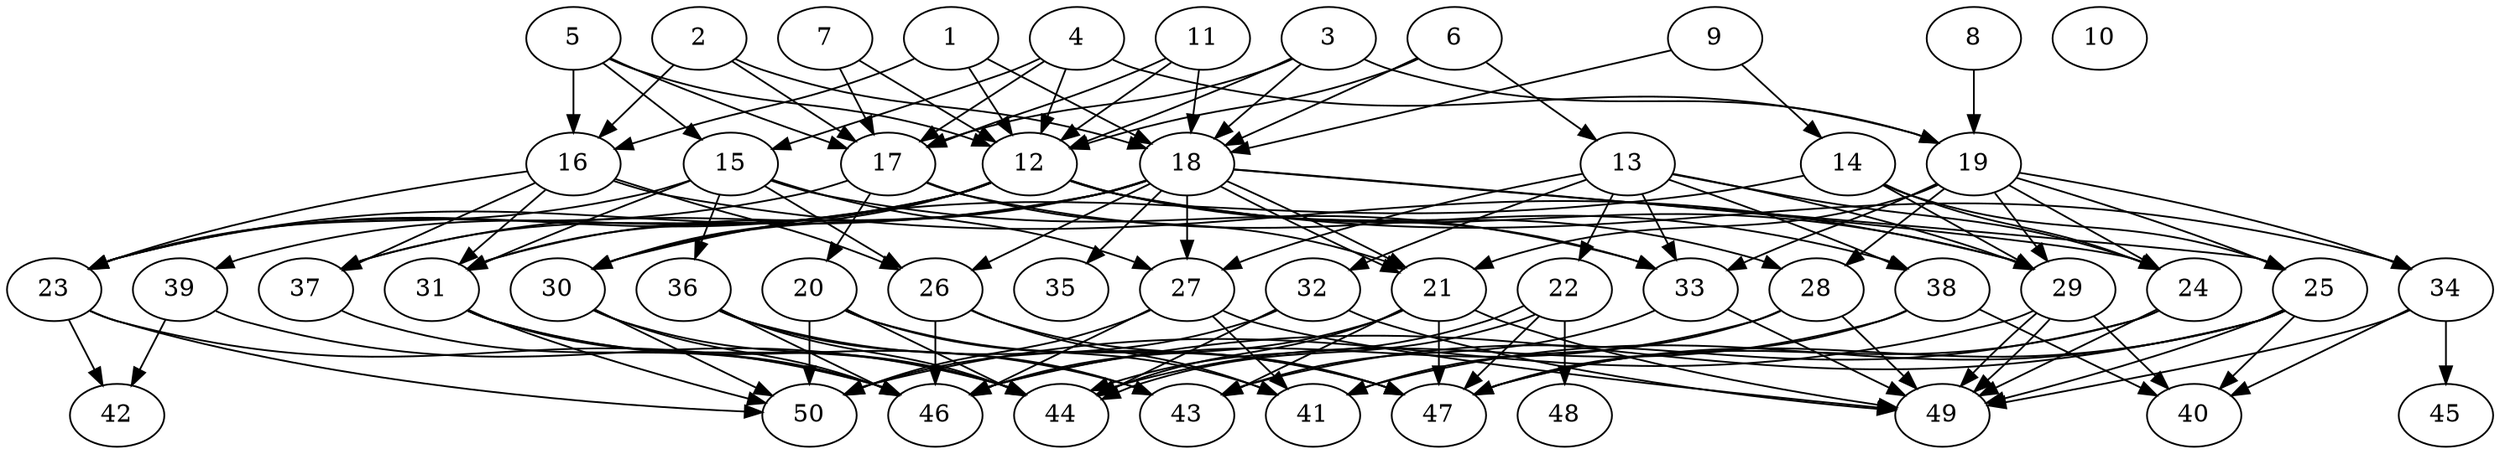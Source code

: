// DAG automatically generated by daggen at Thu Oct  3 14:07:57 2019
// ./daggen --dot -n 50 --ccr 0.4 --fat 0.7 --regular 0.5 --density 0.6 --mindata 5242880 --maxdata 52428800 
digraph G {
  1 [size="63920640", alpha="0.02", expect_size="25568256"] 
  1 -> 12 [size ="25568256"]
  1 -> 16 [size ="25568256"]
  1 -> 18 [size ="25568256"]
  2 [size="57425920", alpha="0.09", expect_size="22970368"] 
  2 -> 16 [size ="22970368"]
  2 -> 17 [size ="22970368"]
  2 -> 18 [size ="22970368"]
  3 [size="100741120", alpha="0.14", expect_size="40296448"] 
  3 -> 12 [size ="40296448"]
  3 -> 17 [size ="40296448"]
  3 -> 18 [size ="40296448"]
  3 -> 19 [size ="40296448"]
  4 [size="84357120", alpha="0.19", expect_size="33742848"] 
  4 -> 12 [size ="33742848"]
  4 -> 15 [size ="33742848"]
  4 -> 17 [size ="33742848"]
  4 -> 19 [size ="33742848"]
  5 [size="110986240", alpha="0.12", expect_size="44394496"] 
  5 -> 12 [size ="44394496"]
  5 -> 15 [size ="44394496"]
  5 -> 16 [size ="44394496"]
  5 -> 17 [size ="44394496"]
  6 [size="49704960", alpha="0.19", expect_size="19881984"] 
  6 -> 12 [size ="19881984"]
  6 -> 13 [size ="19881984"]
  6 -> 18 [size ="19881984"]
  7 [size="87011840", alpha="0.03", expect_size="34804736"] 
  7 -> 12 [size ="34804736"]
  7 -> 17 [size ="34804736"]
  8 [size="24819200", alpha="0.09", expect_size="9927680"] 
  8 -> 19 [size ="9927680"]
  9 [size="43197440", alpha="0.20", expect_size="17278976"] 
  9 -> 14 [size ="17278976"]
  9 -> 18 [size ="17278976"]
  10 [size="76915200", alpha="0.17", expect_size="30766080"] 
  11 [size="34685440", alpha="0.17", expect_size="13874176"] 
  11 -> 12 [size ="13874176"]
  11 -> 17 [size ="13874176"]
  11 -> 18 [size ="13874176"]
  12 [size="43793920", alpha="0.16", expect_size="17517568"] 
  12 -> 23 [size ="17517568"]
  12 -> 28 [size ="17517568"]
  12 -> 29 [size ="17517568"]
  12 -> 30 [size ="17517568"]
  12 -> 31 [size ="17517568"]
  12 -> 33 [size ="17517568"]
  12 -> 34 [size ="17517568"]
  12 -> 37 [size ="17517568"]
  12 -> 39 [size ="17517568"]
  13 [size="98224640", alpha="0.14", expect_size="39289856"] 
  13 -> 22 [size ="39289856"]
  13 -> 24 [size ="39289856"]
  13 -> 27 [size ="39289856"]
  13 -> 29 [size ="39289856"]
  13 -> 32 [size ="39289856"]
  13 -> 33 [size ="39289856"]
  13 -> 38 [size ="39289856"]
  14 [size="61534720", alpha="0.05", expect_size="24613888"] 
  14 -> 24 [size ="24613888"]
  14 -> 25 [size ="24613888"]
  14 -> 29 [size ="24613888"]
  14 -> 30 [size ="24613888"]
  15 [size="55211520", alpha="0.17", expect_size="22084608"] 
  15 -> 23 [size ="22084608"]
  15 -> 26 [size ="22084608"]
  15 -> 27 [size ="22084608"]
  15 -> 31 [size ="22084608"]
  15 -> 33 [size ="22084608"]
  15 -> 36 [size ="22084608"]
  16 [size="127902720", alpha="0.07", expect_size="51161088"] 
  16 -> 23 [size ="51161088"]
  16 -> 26 [size ="51161088"]
  16 -> 29 [size ="51161088"]
  16 -> 31 [size ="51161088"]
  16 -> 37 [size ="51161088"]
  17 [size="119808000", alpha="0.01", expect_size="47923200"] 
  17 -> 20 [size ="47923200"]
  17 -> 21 [size ="47923200"]
  17 -> 23 [size ="47923200"]
  17 -> 38 [size ="47923200"]
  18 [size="19668480", alpha="0.04", expect_size="7867392"] 
  18 -> 21 [size ="7867392"]
  18 -> 21 [size ="7867392"]
  18 -> 23 [size ="7867392"]
  18 -> 24 [size ="7867392"]
  18 -> 25 [size ="7867392"]
  18 -> 26 [size ="7867392"]
  18 -> 27 [size ="7867392"]
  18 -> 30 [size ="7867392"]
  18 -> 31 [size ="7867392"]
  18 -> 35 [size ="7867392"]
  18 -> 37 [size ="7867392"]
  19 [size="73758720", alpha="0.05", expect_size="29503488"] 
  19 -> 21 [size ="29503488"]
  19 -> 24 [size ="29503488"]
  19 -> 25 [size ="29503488"]
  19 -> 28 [size ="29503488"]
  19 -> 29 [size ="29503488"]
  19 -> 33 [size ="29503488"]
  19 -> 34 [size ="29503488"]
  20 [size="72007680", alpha="0.07", expect_size="28803072"] 
  20 -> 41 [size ="28803072"]
  20 -> 44 [size ="28803072"]
  20 -> 47 [size ="28803072"]
  20 -> 50 [size ="28803072"]
  21 [size="51745280", alpha="0.17", expect_size="20698112"] 
  21 -> 43 [size ="20698112"]
  21 -> 44 [size ="20698112"]
  21 -> 46 [size ="20698112"]
  21 -> 47 [size ="20698112"]
  21 -> 49 [size ="20698112"]
  22 [size="35676160", alpha="0.15", expect_size="14270464"] 
  22 -> 44 [size ="14270464"]
  22 -> 44 [size ="14270464"]
  22 -> 47 [size ="14270464"]
  22 -> 48 [size ="14270464"]
  23 [size="130572800", alpha="0.07", expect_size="52229120"] 
  23 -> 42 [size ="52229120"]
  23 -> 46 [size ="52229120"]
  23 -> 50 [size ="52229120"]
  24 [size="97838080", alpha="0.12", expect_size="39135232"] 
  24 -> 43 [size ="39135232"]
  24 -> 47 [size ="39135232"]
  24 -> 49 [size ="39135232"]
  25 [size="124930560", alpha="0.13", expect_size="49972224"] 
  25 -> 40 [size ="49972224"]
  25 -> 41 [size ="49972224"]
  25 -> 46 [size ="49972224"]
  25 -> 47 [size ="49972224"]
  25 -> 49 [size ="49972224"]
  26 [size="105909760", alpha="0.01", expect_size="42363904"] 
  26 -> 41 [size ="42363904"]
  26 -> 46 [size ="42363904"]
  26 -> 47 [size ="42363904"]
  27 [size="31580160", alpha="0.01", expect_size="12632064"] 
  27 -> 41 [size ="12632064"]
  27 -> 46 [size ="12632064"]
  27 -> 49 [size ="12632064"]
  27 -> 50 [size ="12632064"]
  28 [size="35151360", alpha="0.03", expect_size="14060544"] 
  28 -> 41 [size ="14060544"]
  28 -> 46 [size ="14060544"]
  28 -> 49 [size ="14060544"]
  29 [size="59333120", alpha="0.10", expect_size="23733248"] 
  29 -> 40 [size ="23733248"]
  29 -> 49 [size ="23733248"]
  29 -> 49 [size ="23733248"]
  29 -> 50 [size ="23733248"]
  30 [size="88542720", alpha="0.08", expect_size="35417088"] 
  30 -> 44 [size ="35417088"]
  30 -> 46 [size ="35417088"]
  30 -> 50 [size ="35417088"]
  31 [size="127424000", alpha="0.09", expect_size="50969600"] 
  31 -> 43 [size ="50969600"]
  31 -> 44 [size ="50969600"]
  31 -> 46 [size ="50969600"]
  31 -> 50 [size ="50969600"]
  32 [size="108828160", alpha="0.16", expect_size="43531264"] 
  32 -> 44 [size ="43531264"]
  32 -> 49 [size ="43531264"]
  32 -> 50 [size ="43531264"]
  33 [size="77073920", alpha="0.18", expect_size="30829568"] 
  33 -> 43 [size ="30829568"]
  33 -> 49 [size ="30829568"]
  34 [size="119795200", alpha="0.07", expect_size="47918080"] 
  34 -> 40 [size ="47918080"]
  34 -> 45 [size ="47918080"]
  34 -> 49 [size ="47918080"]
  35 [size="72317440", alpha="0.04", expect_size="28926976"] 
  36 [size="32519680", alpha="0.20", expect_size="13007872"] 
  36 -> 43 [size ="13007872"]
  36 -> 44 [size ="13007872"]
  36 -> 46 [size ="13007872"]
  36 -> 47 [size ="13007872"]
  37 [size="36999680", alpha="0.14", expect_size="14799872"] 
  37 -> 46 [size ="14799872"]
  38 [size="41699840", alpha="0.09", expect_size="16679936"] 
  38 -> 40 [size ="16679936"]
  38 -> 44 [size ="16679936"]
  38 -> 47 [size ="16679936"]
  39 [size="58337280", alpha="0.15", expect_size="23334912"] 
  39 -> 42 [size ="23334912"]
  39 -> 44 [size ="23334912"]
  40 [size="117002240", alpha="0.10", expect_size="46800896"] 
  41 [size="45573120", alpha="0.12", expect_size="18229248"] 
  42 [size="101557760", alpha="0.18", expect_size="40623104"] 
  43 [size="79718400", alpha="0.04", expect_size="31887360"] 
  44 [size="65172480", alpha="0.04", expect_size="26068992"] 
  45 [size="106344960", alpha="0.03", expect_size="42537984"] 
  46 [size="127380480", alpha="0.18", expect_size="50952192"] 
  47 [size="125107200", alpha="0.16", expect_size="50042880"] 
  48 [size="88261120", alpha="0.18", expect_size="35304448"] 
  49 [size="23411200", alpha="0.07", expect_size="9364480"] 
  50 [size="109168640", alpha="0.10", expect_size="43667456"] 
}
